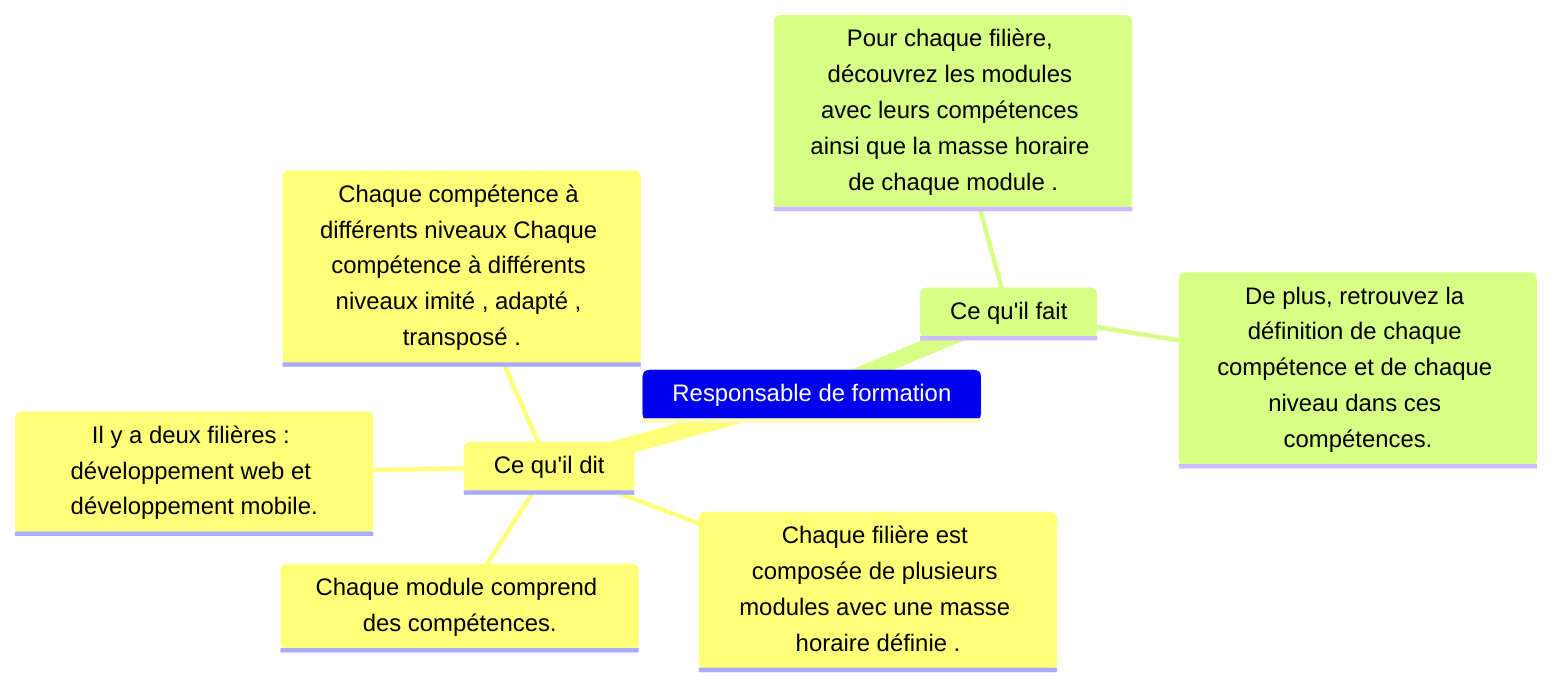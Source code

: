 %% @config(../mindmap-config.json)
mindmap
    Responsable de formation
        Ce qu'il dit
            Il y a deux filières : développement web et développement mobile.
            Chaque filière est composée de plusieurs modules avec une masse horaire définie .
            Chaque module comprend des compétences.
            Chaque compétence à différents niveaux Chaque compétence à différents niveaux imité , adapté , transposé .
        Ce qu'il fait
            Pour chaque filière, découvrez les modules avec leurs compétences ainsi que la masse horaire de chaque module .
            De plus, retrouvez la définition de chaque compétence et de chaque niveau dans ces compétences.